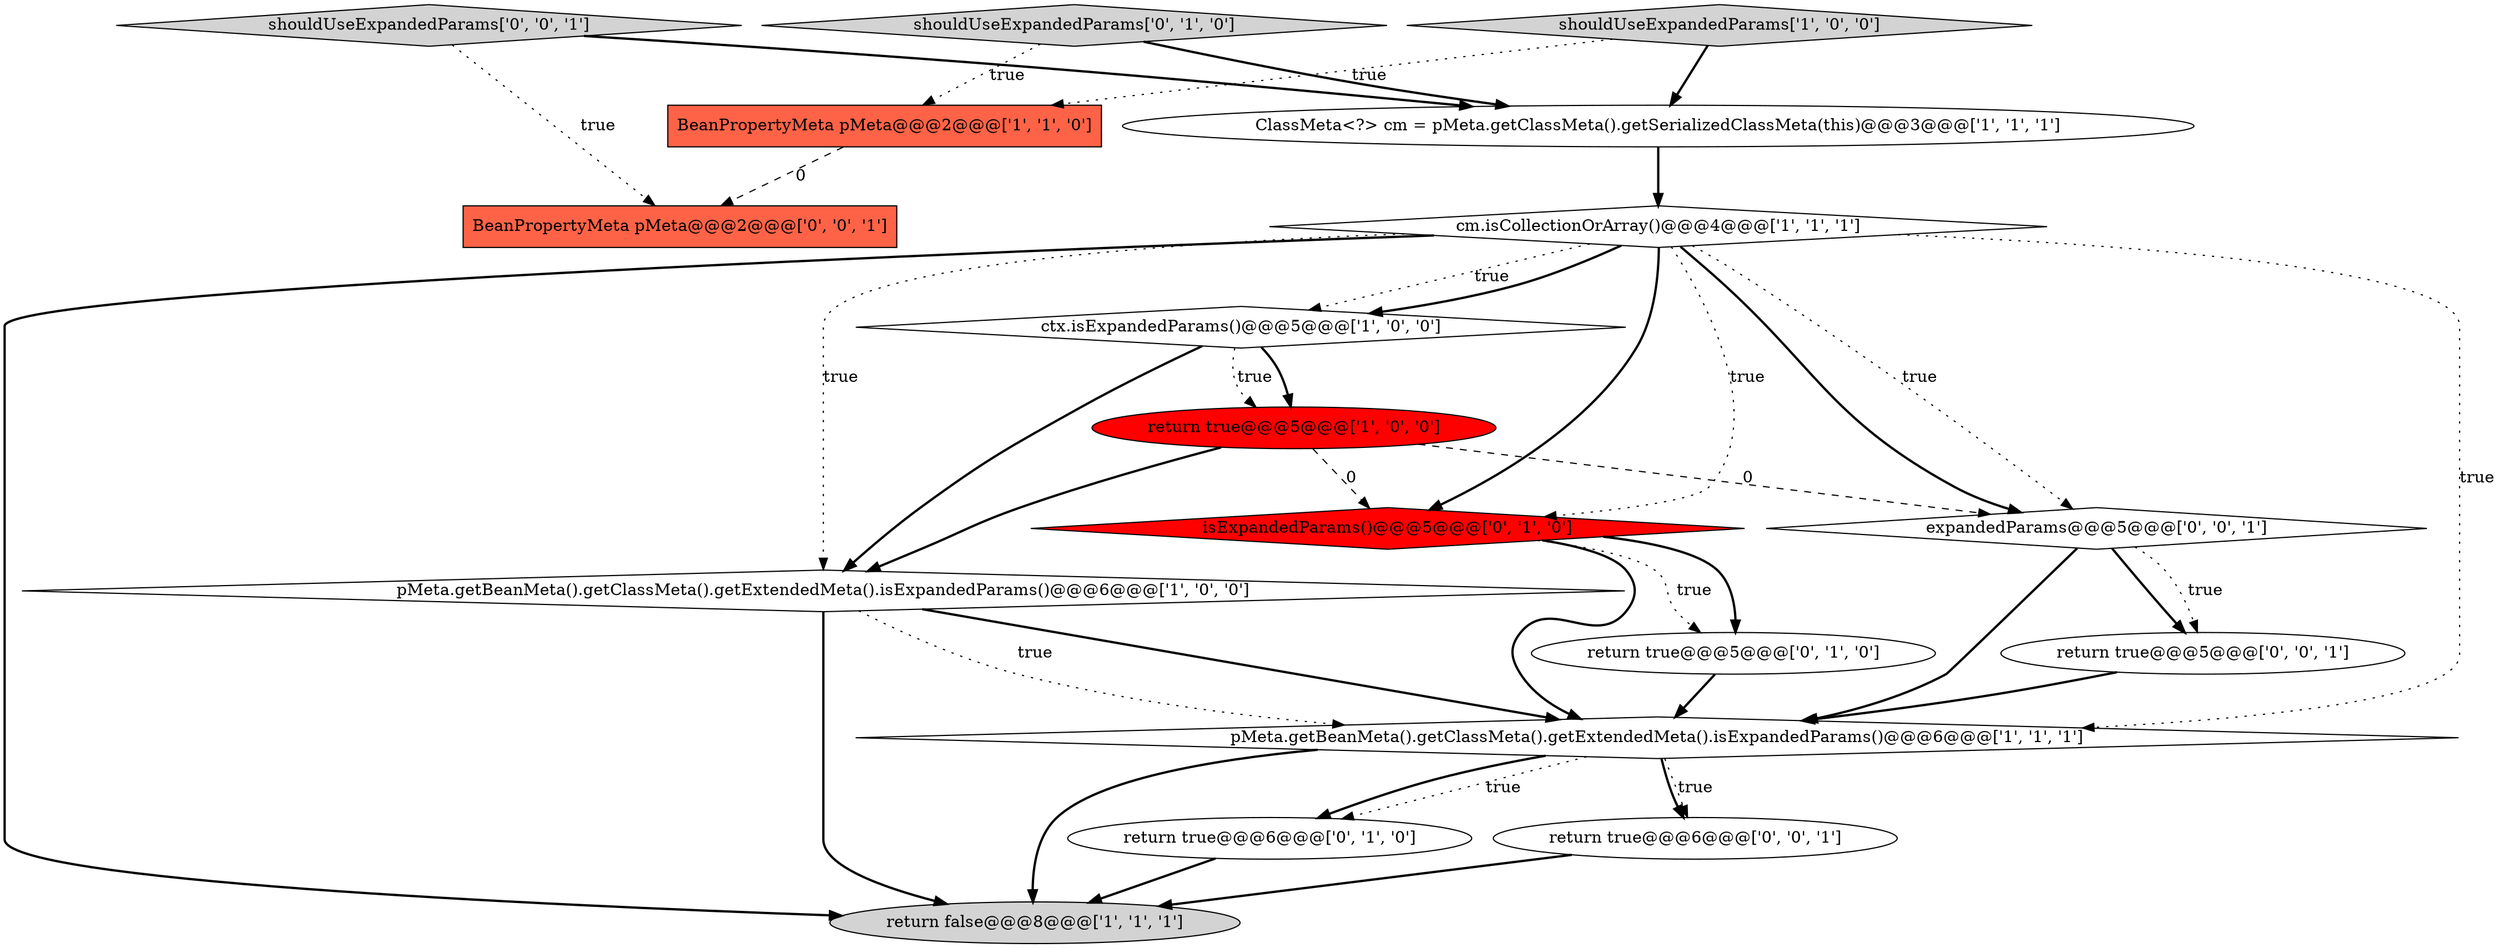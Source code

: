 digraph {
7 [style = filled, label = "shouldUseExpandedParams['1', '0', '0']", fillcolor = lightgray, shape = diamond image = "AAA0AAABBB1BBB"];
9 [style = filled, label = "shouldUseExpandedParams['0', '1', '0']", fillcolor = lightgray, shape = diamond image = "AAA0AAABBB2BBB"];
14 [style = filled, label = "shouldUseExpandedParams['0', '0', '1']", fillcolor = lightgray, shape = diamond image = "AAA0AAABBB3BBB"];
8 [style = filled, label = "return true@@@5@@@['1', '0', '0']", fillcolor = red, shape = ellipse image = "AAA1AAABBB1BBB"];
4 [style = filled, label = "cm.isCollectionOrArray()@@@4@@@['1', '1', '1']", fillcolor = white, shape = diamond image = "AAA0AAABBB1BBB"];
5 [style = filled, label = "ctx.isExpandedParams()@@@5@@@['1', '0', '0']", fillcolor = white, shape = diamond image = "AAA0AAABBB1BBB"];
17 [style = filled, label = "BeanPropertyMeta pMeta@@@2@@@['0', '0', '1']", fillcolor = tomato, shape = box image = "AAA0AAABBB3BBB"];
16 [style = filled, label = "return true@@@6@@@['0', '0', '1']", fillcolor = white, shape = ellipse image = "AAA0AAABBB3BBB"];
12 [style = filled, label = "isExpandedParams()@@@5@@@['0', '1', '0']", fillcolor = red, shape = diamond image = "AAA1AAABBB2BBB"];
2 [style = filled, label = "pMeta.getBeanMeta().getClassMeta().getExtendedMeta().isExpandedParams()@@@6@@@['1', '1', '1']", fillcolor = white, shape = diamond image = "AAA0AAABBB1BBB"];
3 [style = filled, label = "return false@@@8@@@['1', '1', '1']", fillcolor = lightgray, shape = ellipse image = "AAA0AAABBB1BBB"];
1 [style = filled, label = "pMeta.getBeanMeta().getClassMeta().getExtendedMeta().isExpandedParams()@@@6@@@['1', '0', '0']", fillcolor = white, shape = diamond image = "AAA0AAABBB1BBB"];
15 [style = filled, label = "expandedParams@@@5@@@['0', '0', '1']", fillcolor = white, shape = diamond image = "AAA0AAABBB3BBB"];
10 [style = filled, label = "return true@@@5@@@['0', '1', '0']", fillcolor = white, shape = ellipse image = "AAA0AAABBB2BBB"];
0 [style = filled, label = "BeanPropertyMeta pMeta@@@2@@@['1', '1', '0']", fillcolor = tomato, shape = box image = "AAA0AAABBB1BBB"];
13 [style = filled, label = "return true@@@5@@@['0', '0', '1']", fillcolor = white, shape = ellipse image = "AAA0AAABBB3BBB"];
11 [style = filled, label = "return true@@@6@@@['0', '1', '0']", fillcolor = white, shape = ellipse image = "AAA0AAABBB2BBB"];
6 [style = filled, label = "ClassMeta<?> cm = pMeta.getClassMeta().getSerializedClassMeta(this)@@@3@@@['1', '1', '1']", fillcolor = white, shape = ellipse image = "AAA0AAABBB1BBB"];
16->3 [style = bold, label=""];
4->5 [style = dotted, label="true"];
4->3 [style = bold, label=""];
5->8 [style = bold, label=""];
15->2 [style = bold, label=""];
15->13 [style = bold, label=""];
9->0 [style = dotted, label="true"];
4->1 [style = dotted, label="true"];
2->3 [style = bold, label=""];
8->15 [style = dashed, label="0"];
4->15 [style = bold, label=""];
1->3 [style = bold, label=""];
8->12 [style = dashed, label="0"];
4->15 [style = dotted, label="true"];
7->0 [style = dotted, label="true"];
0->17 [style = dashed, label="0"];
9->6 [style = bold, label=""];
4->2 [style = dotted, label="true"];
15->13 [style = dotted, label="true"];
2->11 [style = dotted, label="true"];
8->1 [style = bold, label=""];
14->17 [style = dotted, label="true"];
5->1 [style = bold, label=""];
6->4 [style = bold, label=""];
12->2 [style = bold, label=""];
12->10 [style = bold, label=""];
12->10 [style = dotted, label="true"];
11->3 [style = bold, label=""];
7->6 [style = bold, label=""];
4->12 [style = bold, label=""];
10->2 [style = bold, label=""];
1->2 [style = bold, label=""];
5->8 [style = dotted, label="true"];
1->2 [style = dotted, label="true"];
4->12 [style = dotted, label="true"];
4->5 [style = bold, label=""];
2->11 [style = bold, label=""];
14->6 [style = bold, label=""];
2->16 [style = dotted, label="true"];
13->2 [style = bold, label=""];
2->16 [style = bold, label=""];
}
